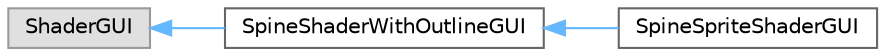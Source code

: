 digraph "类继承关系图"
{
 // LATEX_PDF_SIZE
  bgcolor="transparent";
  edge [fontname=Helvetica,fontsize=10,labelfontname=Helvetica,labelfontsize=10];
  node [fontname=Helvetica,fontsize=10,shape=box,height=0.2,width=0.4];
  rankdir="LR";
  Node0 [id="Node000000",label="ShaderGUI",height=0.2,width=0.4,color="grey60", fillcolor="#E0E0E0", style="filled",tooltip=" "];
  Node0 -> Node1 [id="edge5906_Node000000_Node000001",dir="back",color="steelblue1",style="solid",tooltip=" "];
  Node1 [id="Node000001",label="SpineShaderWithOutlineGUI",height=0.2,width=0.4,color="grey40", fillcolor="white", style="filled",URL="$class_spine_shader_with_outline_g_u_i.html",tooltip=" "];
  Node1 -> Node2 [id="edge5907_Node000001_Node000002",dir="back",color="steelblue1",style="solid",tooltip=" "];
  Node2 [id="Node000002",label="SpineSpriteShaderGUI",height=0.2,width=0.4,color="grey40", fillcolor="white", style="filled",URL="$class_spine_sprite_shader_g_u_i.html",tooltip=" "];
}
